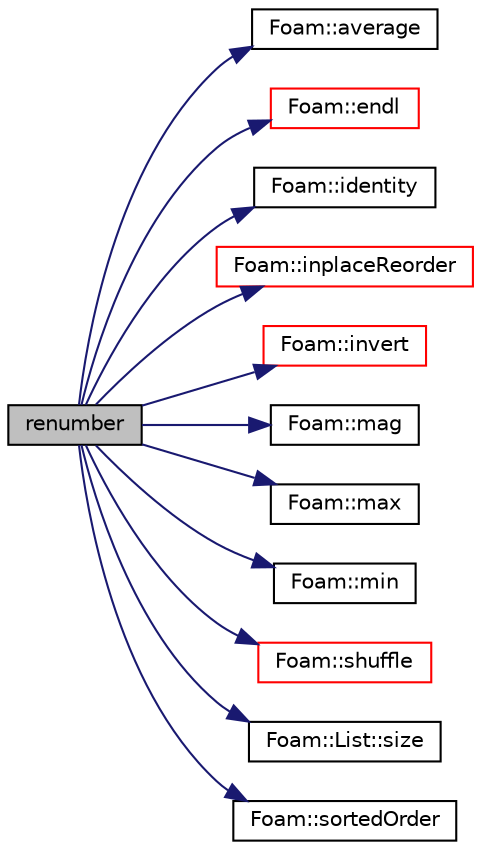 digraph "renumber"
{
  bgcolor="transparent";
  edge [fontname="Helvetica",fontsize="10",labelfontname="Helvetica",labelfontsize="10"];
  node [fontname="Helvetica",fontsize="10",shape=record];
  rankdir="LR";
  Node403 [label="renumber",height=0.2,width=0.4,color="black", fillcolor="grey75", style="filled", fontcolor="black"];
  Node403 -> Node404 [color="midnightblue",fontsize="10",style="solid",fontname="Helvetica"];
  Node404 [label="Foam::average",height=0.2,width=0.4,color="black",URL="$a21851.html#a5a041ffab192e0ee23f9062c8f541068"];
  Node403 -> Node405 [color="midnightblue",fontsize="10",style="solid",fontname="Helvetica"];
  Node405 [label="Foam::endl",height=0.2,width=0.4,color="red",URL="$a21851.html#a2db8fe02a0d3909e9351bb4275b23ce4",tooltip="Add newline and flush stream. "];
  Node403 -> Node407 [color="midnightblue",fontsize="10",style="solid",fontname="Helvetica"];
  Node407 [label="Foam::identity",height=0.2,width=0.4,color="black",URL="$a21851.html#a36af96cb841435845fffb4fe69208490",tooltip="Create identity map (map[i] == i) of given length. "];
  Node403 -> Node408 [color="midnightblue",fontsize="10",style="solid",fontname="Helvetica"];
  Node408 [label="Foam::inplaceReorder",height=0.2,width=0.4,color="red",URL="$a21851.html#afacafc96b1d456a8ba5cfb6c77ff9eb7",tooltip="Inplace reorder the elements of a list. "];
  Node403 -> Node412 [color="midnightblue",fontsize="10",style="solid",fontname="Helvetica"];
  Node412 [label="Foam::invert",height=0.2,width=0.4,color="red",URL="$a21851.html#a327595a4510d001734d50819f3ee744d",tooltip="Invert one-to-one map. Unmapped elements will be -1. "];
  Node403 -> Node458 [color="midnightblue",fontsize="10",style="solid",fontname="Helvetica"];
  Node458 [label="Foam::mag",height=0.2,width=0.4,color="black",URL="$a21851.html#a929da2a3fdcf3dacbbe0487d3a330dae"];
  Node403 -> Node459 [color="midnightblue",fontsize="10",style="solid",fontname="Helvetica"];
  Node459 [label="Foam::max",height=0.2,width=0.4,color="black",URL="$a21851.html#ac993e906cf2774ae77e666bc24e81733"];
  Node403 -> Node460 [color="midnightblue",fontsize="10",style="solid",fontname="Helvetica"];
  Node460 [label="Foam::min",height=0.2,width=0.4,color="black",URL="$a21851.html#a253e112ad2d56d96230ff39ea7f442dc"];
  Node403 -> Node461 [color="midnightblue",fontsize="10",style="solid",fontname="Helvetica"];
  Node461 [label="Foam::shuffle",height=0.2,width=0.4,color="red",URL="$a21851.html#a0f84bd476a584bf7d31e827eafd75a3d"];
  Node403 -> Node464 [color="midnightblue",fontsize="10",style="solid",fontname="Helvetica"];
  Node464 [label="Foam::List::size",height=0.2,width=0.4,color="black",URL="$a26833.html#a8a5f6fa29bd4b500caf186f60245b384",tooltip="Override size to be inconsistent with allocated storage. "];
  Node403 -> Node411 [color="midnightblue",fontsize="10",style="solid",fontname="Helvetica"];
  Node411 [label="Foam::sortedOrder",height=0.2,width=0.4,color="black",URL="$a21851.html#acf128ea037506c14446998bb7ca39264",tooltip="Generate the (stable) sort order for the list. "];
}

